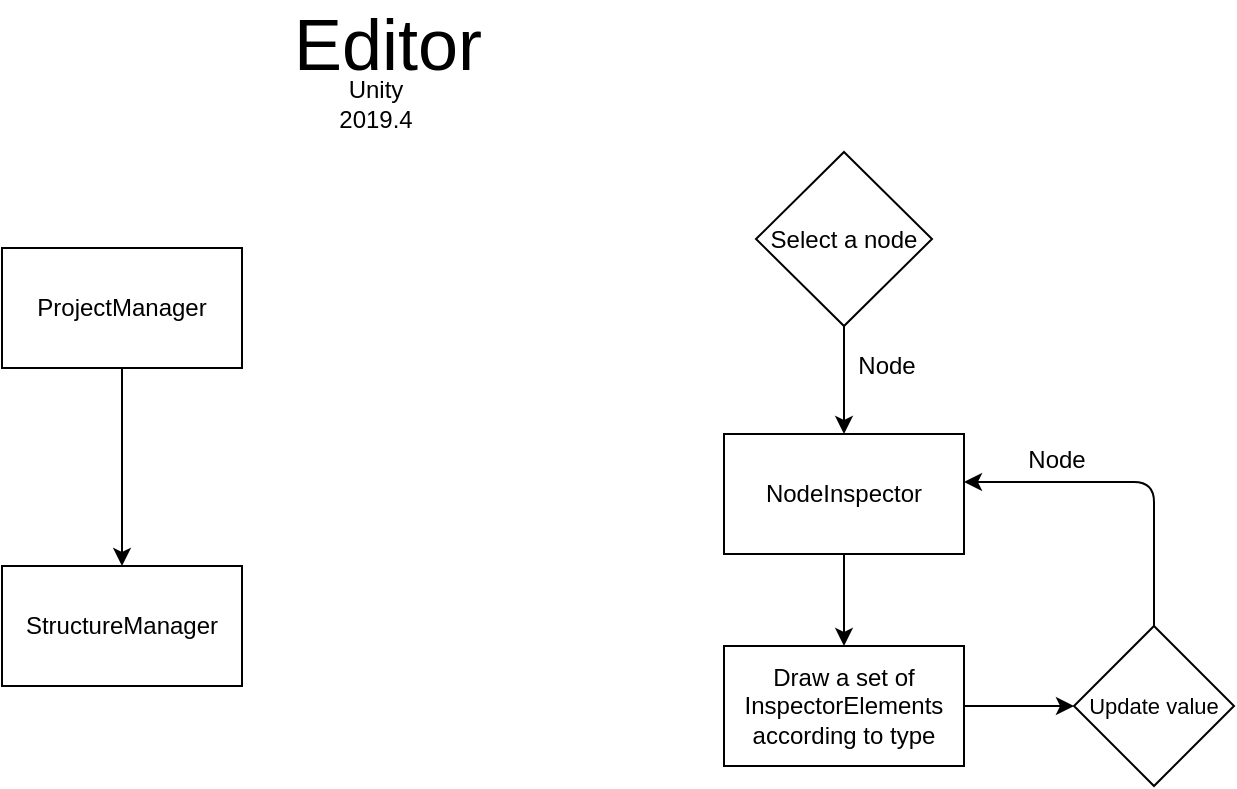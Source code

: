 <mxfile>
    <diagram id="x0GLGZ3PAxuCfUZpHgUV" name="Page-1">
        <mxGraphModel dx="689" dy="1244" grid="0" gridSize="10" guides="1" tooltips="1" connect="1" arrows="1" fold="1" page="0" pageScale="1" pageWidth="1169" pageHeight="827" math="0" shadow="0">
            <root>
                <mxCell id="0"/>
                <mxCell id="1" parent="0"/>
                <mxCell id="2" value="Editor" style="text;html=1;strokeColor=none;fillColor=none;align=center;verticalAlign=middle;whiteSpace=wrap;fontSize=36;" vertex="1" parent="1">
                    <mxGeometry x="407" y="-92" width="40" height="20" as="geometry"/>
                </mxCell>
                <mxCell id="4" value="Unity 2019.4" style="text;html=1;strokeColor=none;fillColor=none;align=center;verticalAlign=middle;whiteSpace=wrap;" vertex="1" parent="1">
                    <mxGeometry x="401" y="-62" width="40" height="20" as="geometry"/>
                </mxCell>
                <mxCell id="8" style="edgeStyle=orthogonalEdgeStyle;orthogonalLoop=1;jettySize=auto;html=1;entryX=0.5;entryY=0;entryDx=0;entryDy=0;" edge="1" parent="1" source="7" target="9">
                    <mxGeometry relative="1" as="geometry">
                        <mxPoint x="294.0" y="180" as="targetPoint"/>
                        <Array as="points"/>
                    </mxGeometry>
                </mxCell>
                <mxCell id="7" value="ProjectManager" style="whiteSpace=wrap;html=1;" vertex="1" parent="1">
                    <mxGeometry x="234" y="20" width="120" height="60" as="geometry"/>
                </mxCell>
                <mxCell id="9" value="StructureManager" style="whiteSpace=wrap;html=1;" vertex="1" parent="1">
                    <mxGeometry x="234" y="179" width="120" height="60" as="geometry"/>
                </mxCell>
                <mxCell id="15" style="edgeStyle=orthogonalEdgeStyle;orthogonalLoop=1;jettySize=auto;html=1;entryX=0.5;entryY=0;entryDx=0;entryDy=0;" edge="1" parent="1" source="10" target="13">
                    <mxGeometry relative="1" as="geometry"/>
                </mxCell>
                <mxCell id="10" value="NodeInspector" style="whiteSpace=wrap;html=1;" vertex="1" parent="1">
                    <mxGeometry x="595" y="113" width="120" height="60" as="geometry"/>
                </mxCell>
                <mxCell id="24" style="edgeStyle=orthogonalEdgeStyle;orthogonalLoop=1;jettySize=auto;html=1;entryX=0;entryY=0.5;entryDx=0;entryDy=0;fontSize=11;" edge="1" parent="1" source="13" target="23">
                    <mxGeometry relative="1" as="geometry"/>
                </mxCell>
                <mxCell id="13" value="Draw a set of InspectorElements according to type" style="whiteSpace=wrap;html=1;" vertex="1" parent="1">
                    <mxGeometry x="595" y="219" width="120" height="60" as="geometry"/>
                </mxCell>
                <mxCell id="20" style="edgeStyle=orthogonalEdgeStyle;orthogonalLoop=1;jettySize=auto;html=1;entryX=0.5;entryY=0;entryDx=0;entryDy=0;" edge="1" parent="1" source="18" target="10">
                    <mxGeometry relative="1" as="geometry"/>
                </mxCell>
                <mxCell id="18" value="Select a node" style="rhombus;whiteSpace=wrap;html=1;" vertex="1" parent="1">
                    <mxGeometry x="611" y="-28" width="88" height="87" as="geometry"/>
                </mxCell>
                <mxCell id="21" value="Node" style="text;html=1;align=center;verticalAlign=middle;resizable=0;points=[];autosize=1;" vertex="1" parent="1">
                    <mxGeometry x="656" y="70" width="39" height="17" as="geometry"/>
                </mxCell>
                <mxCell id="25" style="edgeStyle=orthogonalEdgeStyle;orthogonalLoop=1;jettySize=auto;html=1;fontSize=11;" edge="1" parent="1" source="23" target="10">
                    <mxGeometry relative="1" as="geometry">
                        <mxPoint x="810" y="136.888" as="targetPoint"/>
                        <Array as="points">
                            <mxPoint x="810" y="137"/>
                        </Array>
                    </mxGeometry>
                </mxCell>
                <mxCell id="23" value="Update value" style="rhombus;whiteSpace=wrap;html=1;fontSize=11;" vertex="1" parent="1">
                    <mxGeometry x="770" y="209" width="80" height="80" as="geometry"/>
                </mxCell>
                <mxCell id="26" value="Node" style="text;html=1;align=center;verticalAlign=middle;resizable=0;points=[];autosize=1;" vertex="1" parent="1">
                    <mxGeometry x="741" y="117" width="39" height="17" as="geometry"/>
                </mxCell>
            </root>
        </mxGraphModel>
    </diagram>
</mxfile>